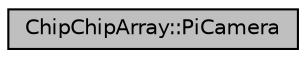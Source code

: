 digraph "ChipChipArray::PiCamera"
{
  edge [fontname="Helvetica",fontsize="10",labelfontname="Helvetica",labelfontsize="10"];
  node [fontname="Helvetica",fontsize="10",shape=record];
  Node1 [label="ChipChipArray::PiCamera",height=0.2,width=0.4,color="black", fillcolor="grey75", style="filled", fontcolor="black"];
}
